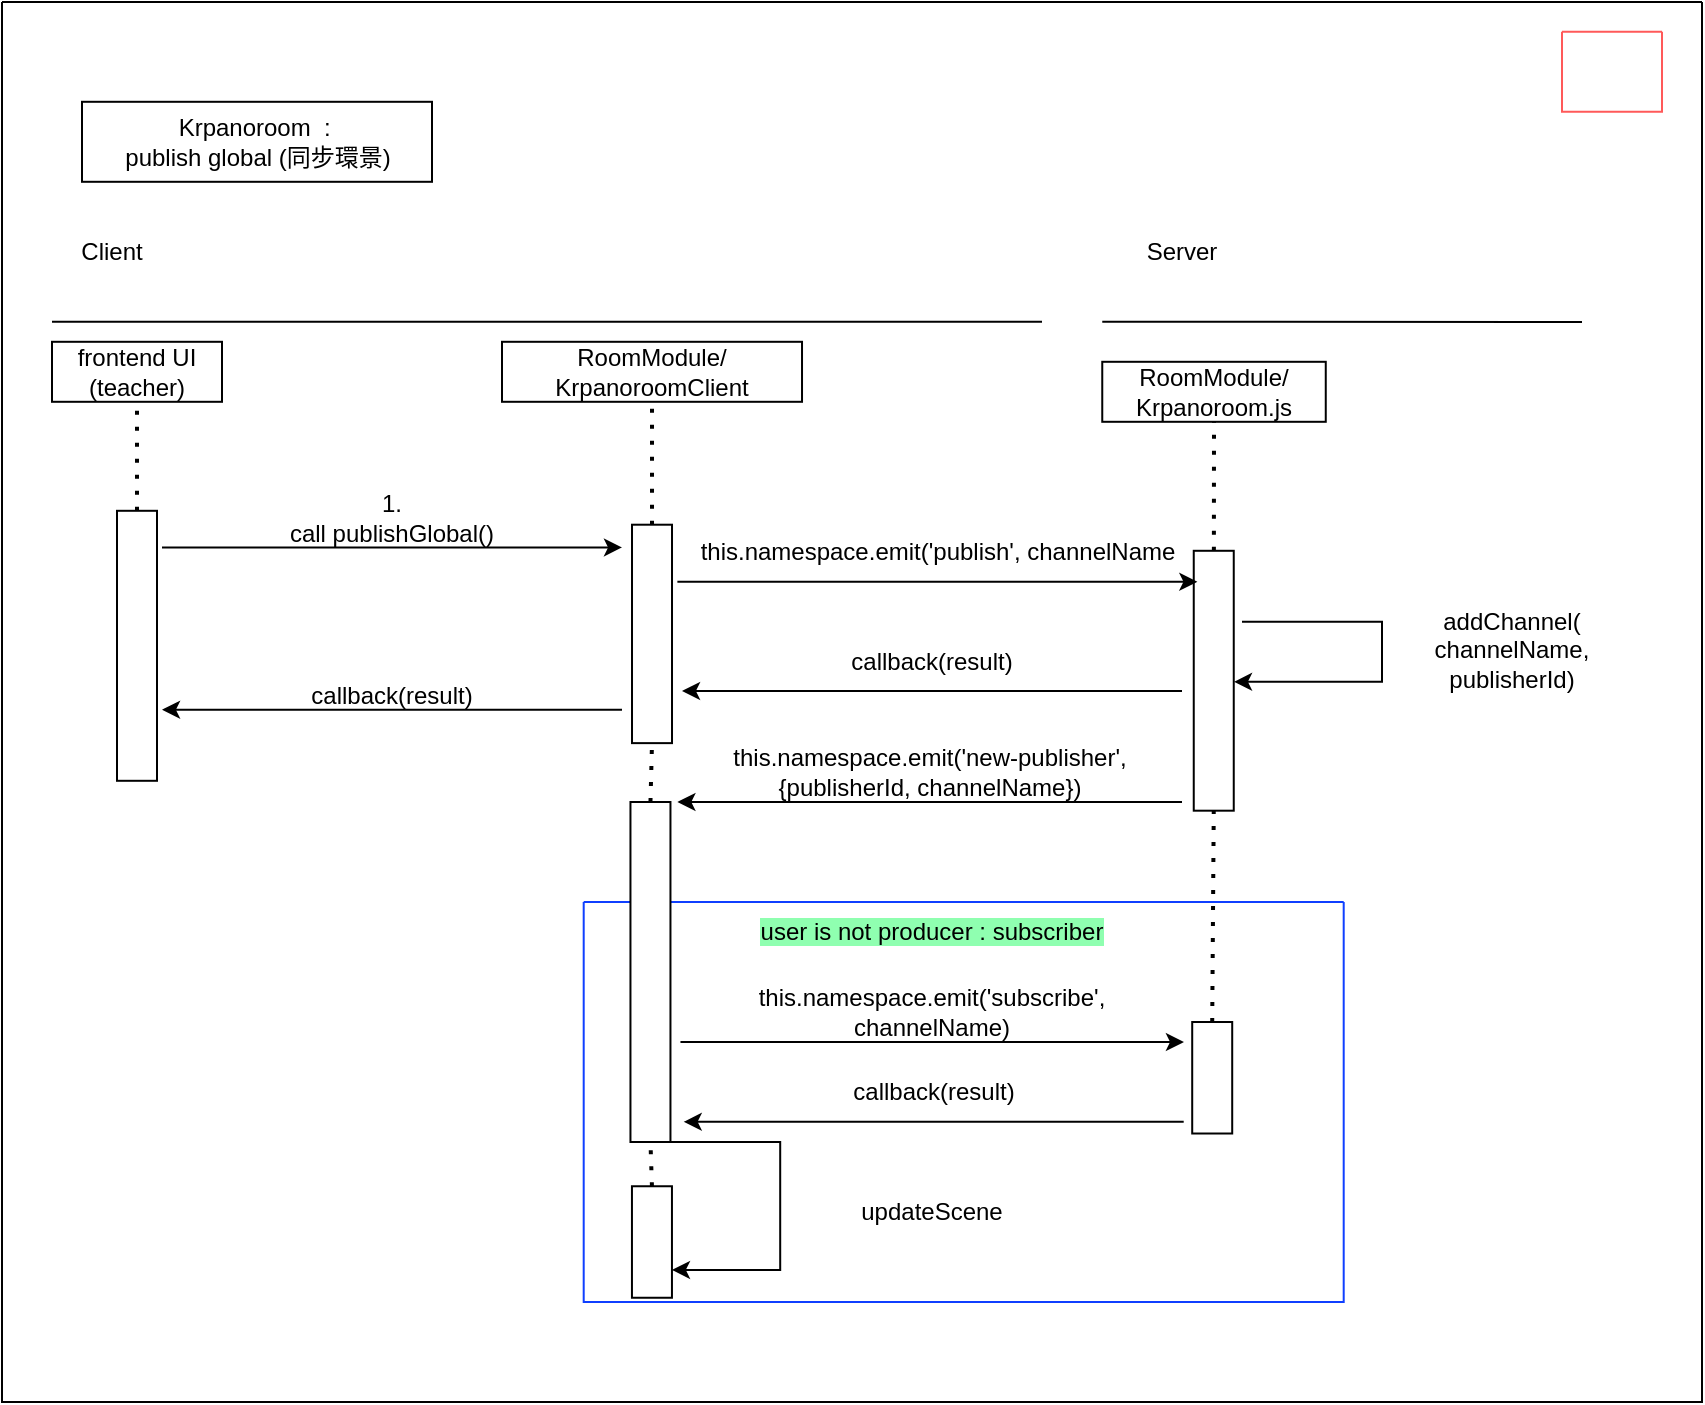 <mxfile version="20.8.23" type="github"><diagram id="Z87XCZslrCXwQrkr19RX" name="Page-1"><mxGraphModel dx="2261" dy="707" grid="1" gridSize="10" guides="1" tooltips="1" connect="1" arrows="1" fold="1" page="1" pageScale="1" pageWidth="827" pageHeight="1169" math="0" shadow="0"><root><mxCell id="0"/><mxCell id="1" parent="0"/><mxCell id="0DKkQV_DlRvVZHHdh2dW-18" value="" style="swimlane;startSize=0;fillColor=#FF5959;" parent="1" vertex="1"><mxGeometry x="-680" y="50" width="850" height="700" as="geometry"><mxRectangle x="-140" y="345" width="50" height="40" as="alternateBounds"/></mxGeometry></mxCell><mxCell id="S6yvC7qdEsfKQvKiLP5z-27" value="" style="rounded=0;whiteSpace=wrap;html=1;" parent="0DKkQV_DlRvVZHHdh2dW-18" vertex="1"><mxGeometry x="40" y="49.9" width="175" height="40" as="geometry"/></mxCell><mxCell id="S6yvC7qdEsfKQvKiLP5z-6" value="" style="endArrow=none;dashed=1;html=1;dashPattern=1 3;strokeWidth=2;rounded=0;entryX=0.5;entryY=1;entryDx=0;entryDy=0;startArrow=none;" parent="0DKkQV_DlRvVZHHdh2dW-18" source="QYz8oIN1GEiqAUlNkPk4-4" target="S6yvC7qdEsfKQvKiLP5z-3" edge="1"><mxGeometry width="50" height="50" relative="1" as="geometry"><mxPoint x="582.25" y="669.9" as="sourcePoint"/><mxPoint x="728.5" y="259.9" as="targetPoint"/></mxGeometry></mxCell><mxCell id="S6yvC7qdEsfKQvKiLP5z-9" value="" style="endArrow=none;html=1;rounded=0;" parent="0DKkQV_DlRvVZHHdh2dW-18" edge="1"><mxGeometry width="50" height="50" relative="1" as="geometry"><mxPoint x="25" y="159.9" as="sourcePoint"/><mxPoint x="520" y="159.9" as="targetPoint"/></mxGeometry></mxCell><mxCell id="S6yvC7qdEsfKQvKiLP5z-10" value="" style="endArrow=none;html=1;rounded=0;" parent="0DKkQV_DlRvVZHHdh2dW-18" edge="1"><mxGeometry width="50" height="50" relative="1" as="geometry"><mxPoint x="550.13" y="159.9" as="sourcePoint"/><mxPoint x="790" y="160" as="targetPoint"/></mxGeometry></mxCell><mxCell id="S6yvC7qdEsfKQvKiLP5z-11" value="Client" style="text;strokeColor=none;align=center;fillColor=none;html=1;verticalAlign=middle;whiteSpace=wrap;rounded=0;" parent="0DKkQV_DlRvVZHHdh2dW-18" vertex="1"><mxGeometry x="25" y="109.9" width="60" height="30" as="geometry"/></mxCell><mxCell id="S6yvC7qdEsfKQvKiLP5z-12" value="Server" style="text;strokeColor=none;align=center;fillColor=none;html=1;verticalAlign=middle;whiteSpace=wrap;rounded=0;" parent="0DKkQV_DlRvVZHHdh2dW-18" vertex="1"><mxGeometry x="560" y="109.9" width="60" height="30" as="geometry"/></mxCell><mxCell id="S6yvC7qdEsfKQvKiLP5z-26" value="Krpanoroom&amp;nbsp; :&amp;nbsp;&lt;br&gt;publish global (同步環景)" style="text;strokeColor=none;align=center;fillColor=none;html=1;verticalAlign=middle;whiteSpace=wrap;rounded=0;" parent="0DKkQV_DlRvVZHHdh2dW-18" vertex="1"><mxGeometry x="52.5" y="54.9" width="150" height="30" as="geometry"/></mxCell><mxCell id="S6yvC7qdEsfKQvKiLP5z-30" value="RoomModule/&lt;br&gt;KrpanoroomClient" style="rounded=0;whiteSpace=wrap;html=1;" parent="0DKkQV_DlRvVZHHdh2dW-18" vertex="1"><mxGeometry x="250.0" y="169.9" width="150.01" height="30" as="geometry"/></mxCell><mxCell id="S6yvC7qdEsfKQvKiLP5z-33" value="" style="rounded=0;whiteSpace=wrap;html=1;rotation=90;" parent="0DKkQV_DlRvVZHHdh2dW-18" vertex="1"><mxGeometry x="270.4" y="305.96" width="109.21" height="20" as="geometry"/></mxCell><mxCell id="S6yvC7qdEsfKQvKiLP5z-32" value="" style="endArrow=none;dashed=1;html=1;dashPattern=1 3;strokeWidth=2;rounded=0;entryX=0.5;entryY=1;entryDx=0;entryDy=0;startArrow=none;" parent="0DKkQV_DlRvVZHHdh2dW-18" source="S6yvC7qdEsfKQvKiLP5z-33" target="S6yvC7qdEsfKQvKiLP5z-30" edge="1"><mxGeometry width="50" height="50" relative="1" as="geometry"><mxPoint x="138.7" y="619.9" as="sourcePoint"/><mxPoint x="138.7" y="249.9" as="targetPoint"/></mxGeometry></mxCell><mxCell id="QYz8oIN1GEiqAUlNkPk4-4" value="" style="rounded=0;whiteSpace=wrap;html=1;rotation=90;spacing=4;" parent="0DKkQV_DlRvVZHHdh2dW-18" vertex="1"><mxGeometry x="540.9" y="329.37" width="129.95" height="20" as="geometry"/></mxCell><mxCell id="MCn9pfl6cx8tljpHCmL5-1" value="" style="endArrow=classic;html=1;rounded=0;entryX=1;entryY=1;entryDx=0;entryDy=0;exitX=0;exitY=1;exitDx=0;exitDy=0;" parent="0DKkQV_DlRvVZHHdh2dW-18" source="MCn9pfl6cx8tljpHCmL5-3" target="MCn9pfl6cx8tljpHCmL5-3" edge="1"><mxGeometry width="50" height="50" relative="1" as="geometry"><mxPoint x="31.04" y="266.74" as="sourcePoint"/><mxPoint x="470" y="310.9" as="targetPoint"/></mxGeometry></mxCell><mxCell id="MCn9pfl6cx8tljpHCmL5-3" value="1. &lt;br&gt;call publishGlobal()" style="text;strokeColor=none;align=center;fillColor=none;html=1;verticalAlign=middle;whiteSpace=wrap;rounded=0;" parent="0DKkQV_DlRvVZHHdh2dW-18" vertex="1"><mxGeometry x="80" y="242.72" width="230" height="30" as="geometry"/></mxCell><mxCell id="MCn9pfl6cx8tljpHCmL5-5" value="frontend UI&lt;br&gt;(teacher)" style="rounded=0;whiteSpace=wrap;html=1;" parent="0DKkQV_DlRvVZHHdh2dW-18" vertex="1"><mxGeometry x="25" y="169.9" width="85" height="30" as="geometry"/></mxCell><mxCell id="MCn9pfl6cx8tljpHCmL5-6" value="" style="rounded=0;whiteSpace=wrap;html=1;rotation=90;spacing=4;" parent="0DKkQV_DlRvVZHHdh2dW-18" vertex="1"><mxGeometry y="311.9" width="135" height="20" as="geometry"/></mxCell><mxCell id="MCn9pfl6cx8tljpHCmL5-7" value="" style="endArrow=none;dashed=1;html=1;dashPattern=1 3;strokeWidth=2;rounded=0;entryX=0.5;entryY=1;entryDx=0;entryDy=0;exitX=0;exitY=0.5;exitDx=0;exitDy=0;" parent="0DKkQV_DlRvVZHHdh2dW-18" source="MCn9pfl6cx8tljpHCmL5-6" target="MCn9pfl6cx8tljpHCmL5-5" edge="1"><mxGeometry width="50" height="50" relative="1" as="geometry"><mxPoint x="420" y="329.9" as="sourcePoint"/><mxPoint x="470" y="279.9" as="targetPoint"/></mxGeometry></mxCell><mxCell id="0DKkQV_DlRvVZHHdh2dW-1" value="" style="endArrow=classic;html=1;rounded=0;exitX=0;exitY=1;exitDx=0;exitDy=0;entryX=1;entryY=1;entryDx=0;entryDy=0;" parent="0DKkQV_DlRvVZHHdh2dW-18" source="0DKkQV_DlRvVZHHdh2dW-2" target="0DKkQV_DlRvVZHHdh2dW-2" edge="1"><mxGeometry width="50" height="50" relative="1" as="geometry"><mxPoint x="560" y="349.9" as="sourcePoint"/><mxPoint x="600" y="309.9" as="targetPoint"/></mxGeometry></mxCell><mxCell id="0DKkQV_DlRvVZHHdh2dW-2" value="this.namespace.emit('publish', channelName" style="text;strokeColor=none;align=center;fillColor=none;html=1;verticalAlign=middle;whiteSpace=wrap;rounded=0;" parent="0DKkQV_DlRvVZHHdh2dW-18" vertex="1"><mxGeometry x="337.69" y="259.9" width="260" height="30" as="geometry"/></mxCell><mxCell id="0DKkQV_DlRvVZHHdh2dW-3" value="" style="endArrow=classic;html=1;rounded=0;" parent="0DKkQV_DlRvVZHHdh2dW-18" edge="1"><mxGeometry width="50" height="50" relative="1" as="geometry"><mxPoint x="620" y="309.9" as="sourcePoint"/><mxPoint x="616" y="339.9" as="targetPoint"/><Array as="points"><mxPoint x="690" y="309.9"/><mxPoint x="690" y="339.9"/></Array></mxGeometry></mxCell><mxCell id="0DKkQV_DlRvVZHHdh2dW-4" value="addChannel(&lt;br&gt;channelName, &lt;br&gt;publisherId)" style="text;strokeColor=none;align=center;fillColor=none;html=1;verticalAlign=middle;whiteSpace=wrap;rounded=0;" parent="0DKkQV_DlRvVZHHdh2dW-18" vertex="1"><mxGeometry x="700" y="295.04" width="110" height="58.83" as="geometry"/></mxCell><mxCell id="0DKkQV_DlRvVZHHdh2dW-6" value="" style="endArrow=classic;html=1;rounded=0;exitX=1;exitY=1;exitDx=0;exitDy=0;entryX=0;entryY=1;entryDx=0;entryDy=0;" parent="0DKkQV_DlRvVZHHdh2dW-18" source="0DKkQV_DlRvVZHHdh2dW-7" target="0DKkQV_DlRvVZHHdh2dW-7" edge="1"><mxGeometry width="50" height="50" relative="1" as="geometry"><mxPoint x="550" y="349.9" as="sourcePoint"/><mxPoint x="600" y="299.9" as="targetPoint"/></mxGeometry></mxCell><mxCell id="0DKkQV_DlRvVZHHdh2dW-7" value="this.namespace.emit('new-publisher', {publisherId, channelName})" style="text;strokeColor=none;align=center;fillColor=none;html=1;verticalAlign=middle;whiteSpace=wrap;rounded=0;" parent="0DKkQV_DlRvVZHHdh2dW-18" vertex="1"><mxGeometry x="337.69" y="370" width="252.31" height="30" as="geometry"/></mxCell><mxCell id="0DKkQV_DlRvVZHHdh2dW-10" value="&lt;br&gt;callback(result)" style="text;strokeColor=none;align=center;fillColor=none;html=1;verticalAlign=middle;whiteSpace=wrap;rounded=0;" parent="0DKkQV_DlRvVZHHdh2dW-18" vertex="1"><mxGeometry x="80" y="323.87" width="230" height="30" as="geometry"/></mxCell><mxCell id="0DKkQV_DlRvVZHHdh2dW-11" value="" style="endArrow=classic;html=1;rounded=0;exitX=1;exitY=1;exitDx=0;exitDy=0;entryX=0;entryY=1;entryDx=0;entryDy=0;" parent="0DKkQV_DlRvVZHHdh2dW-18" source="0DKkQV_DlRvVZHHdh2dW-10" target="0DKkQV_DlRvVZHHdh2dW-10" edge="1"><mxGeometry width="50" height="50" relative="1" as="geometry"><mxPoint x="550" y="224.94" as="sourcePoint"/><mxPoint x="600" y="174.94" as="targetPoint"/></mxGeometry></mxCell><mxCell id="S6yvC7qdEsfKQvKiLP5z-3" value="RoomModule/&lt;br&gt;Krpanoroom.js" style="rounded=0;whiteSpace=wrap;html=1;" parent="0DKkQV_DlRvVZHHdh2dW-18" vertex="1"><mxGeometry x="550.13" y="179.9" width="111.75" height="30" as="geometry"/></mxCell><mxCell id="0DKkQV_DlRvVZHHdh2dW-24" value="callback(result)" style="text;strokeColor=none;align=center;fillColor=none;html=1;verticalAlign=middle;whiteSpace=wrap;rounded=0;" parent="0DKkQV_DlRvVZHHdh2dW-18" vertex="1"><mxGeometry x="340" y="314.5" width="250" height="30" as="geometry"/></mxCell><mxCell id="0DKkQV_DlRvVZHHdh2dW-25" value="" style="endArrow=classic;html=1;rounded=0;exitX=1;exitY=1;exitDx=0;exitDy=0;entryX=0;entryY=1;entryDx=0;entryDy=0;" parent="0DKkQV_DlRvVZHHdh2dW-18" source="0DKkQV_DlRvVZHHdh2dW-24" target="0DKkQV_DlRvVZHHdh2dW-24" edge="1"><mxGeometry width="50" height="50" relative="1" as="geometry"><mxPoint x="548.25" y="274.5" as="sourcePoint"/><mxPoint x="598.25" y="224.5" as="targetPoint"/></mxGeometry></mxCell><mxCell id="0DKkQV_DlRvVZHHdh2dW-30" value="" style="endArrow=none;dashed=1;html=1;dashPattern=1 3;strokeWidth=2;rounded=0;entryX=1;entryY=0.5;entryDx=0;entryDy=0;exitX=0;exitY=0.5;exitDx=0;exitDy=0;" parent="0DKkQV_DlRvVZHHdh2dW-18" source="0DKkQV_DlRvVZHHdh2dW-16" target="QYz8oIN1GEiqAUlNkPk4-4" edge="1"><mxGeometry width="50" height="50" relative="1" as="geometry"><mxPoint x="550" y="400" as="sourcePoint"/><mxPoint x="600" y="350" as="targetPoint"/></mxGeometry></mxCell><mxCell id="0DKkQV_DlRvVZHHdh2dW-31" value="" style="endArrow=none;dashed=1;html=1;dashPattern=1 3;strokeWidth=2;rounded=0;entryX=1;entryY=0.5;entryDx=0;entryDy=0;exitX=0.5;exitY=0;exitDx=0;exitDy=0;" parent="0DKkQV_DlRvVZHHdh2dW-18" source="0DKkQV_DlRvVZHHdh2dW-26" target="S6yvC7qdEsfKQvKiLP5z-33" edge="1"><mxGeometry width="50" height="50" relative="1" as="geometry"><mxPoint x="550" y="400" as="sourcePoint"/><mxPoint x="600" y="350" as="targetPoint"/></mxGeometry></mxCell><mxCell id="0DKkQV_DlRvVZHHdh2dW-13" value="" style="swimlane;startSize=0;fillColor=#8FFFB0;strokeColor=#0F3FFF;" parent="0DKkQV_DlRvVZHHdh2dW-18" vertex="1"><mxGeometry x="290.85" y="450" width="380" height="200" as="geometry"><mxRectangle x="291.75" y="380.09" width="50" height="40" as="alternateBounds"/></mxGeometry></mxCell><mxCell id="0DKkQV_DlRvVZHHdh2dW-14" value="&lt;span style=&quot;background-color: rgb(143, 255, 176);&quot;&gt;user is not producer : subscriber&lt;/span&gt;" style="text;strokeColor=none;align=center;fillColor=none;html=1;verticalAlign=middle;whiteSpace=wrap;rounded=0;" parent="0DKkQV_DlRvVZHHdh2dW-13" vertex="1"><mxGeometry x="54.26" width="239.99" height="30" as="geometry"/></mxCell><mxCell id="0DKkQV_DlRvVZHHdh2dW-16" value="" style="rounded=0;whiteSpace=wrap;html=1;rotation=90;spacing=4;" parent="0DKkQV_DlRvVZHHdh2dW-13" vertex="1"><mxGeometry x="286.38" y="77.88" width="55.75" height="20" as="geometry"/></mxCell><mxCell id="0DKkQV_DlRvVZHHdh2dW-17" value="this.namespace.emit('subscribe', channelName)" style="text;strokeColor=none;align=center;fillColor=none;html=1;verticalAlign=middle;whiteSpace=wrap;rounded=0;" parent="0DKkQV_DlRvVZHHdh2dW-13" vertex="1"><mxGeometry x="48.38" y="40" width="251.75" height="30" as="geometry"/></mxCell><mxCell id="0DKkQV_DlRvVZHHdh2dW-19" value="" style="endArrow=classic;html=1;rounded=0;exitX=0;exitY=1;exitDx=0;exitDy=0;entryX=1;entryY=1;entryDx=0;entryDy=0;" parent="0DKkQV_DlRvVZHHdh2dW-13" source="0DKkQV_DlRvVZHHdh2dW-17" target="0DKkQV_DlRvVZHHdh2dW-17" edge="1"><mxGeometry width="50" height="50" relative="1" as="geometry"><mxPoint x="258.25" y="39.91" as="sourcePoint"/><mxPoint x="308.25" y="-10.09" as="targetPoint"/></mxGeometry></mxCell><mxCell id="0DKkQV_DlRvVZHHdh2dW-22" value="callback(result)" style="text;strokeColor=none;align=center;fillColor=none;html=1;verticalAlign=middle;whiteSpace=wrap;rounded=0;" parent="0DKkQV_DlRvVZHHdh2dW-13" vertex="1"><mxGeometry x="50" y="79.91" width="250" height="30" as="geometry"/></mxCell><mxCell id="0DKkQV_DlRvVZHHdh2dW-23" value="" style="endArrow=classic;html=1;rounded=0;exitX=1;exitY=1;exitDx=0;exitDy=0;entryX=0;entryY=1;entryDx=0;entryDy=0;" parent="0DKkQV_DlRvVZHHdh2dW-13" source="0DKkQV_DlRvVZHHdh2dW-22" target="0DKkQV_DlRvVZHHdh2dW-22" edge="1"><mxGeometry width="50" height="50" relative="1" as="geometry"><mxPoint x="258.25" y="39.91" as="sourcePoint"/><mxPoint x="308.25" y="-10.09" as="targetPoint"/></mxGeometry></mxCell><mxCell id="0DKkQV_DlRvVZHHdh2dW-26" value="" style="rounded=0;whiteSpace=wrap;html=1;" parent="0DKkQV_DlRvVZHHdh2dW-13" vertex="1"><mxGeometry x="23.38" y="-50" width="20" height="170" as="geometry"/></mxCell><mxCell id="0DKkQV_DlRvVZHHdh2dW-27" value="" style="rounded=0;whiteSpace=wrap;html=1;rotation=90;spacing=4;" parent="0DKkQV_DlRvVZHHdh2dW-13" vertex="1"><mxGeometry x="6.25" y="160" width="55.75" height="20" as="geometry"/></mxCell><mxCell id="0DKkQV_DlRvVZHHdh2dW-28" value="" style="endArrow=classic;html=1;rounded=0;exitX=1;exitY=1;exitDx=0;exitDy=0;entryX=0.75;entryY=0;entryDx=0;entryDy=0;" parent="0DKkQV_DlRvVZHHdh2dW-13" source="0DKkQV_DlRvVZHHdh2dW-26" target="0DKkQV_DlRvVZHHdh2dW-27" edge="1"><mxGeometry width="50" height="50" relative="1" as="geometry"><mxPoint x="258.25" y="-10" as="sourcePoint"/><mxPoint x="308.25" y="-60" as="targetPoint"/><Array as="points"><mxPoint x="98.25" y="120"/><mxPoint x="98.25" y="184"/></Array></mxGeometry></mxCell><mxCell id="0DKkQV_DlRvVZHHdh2dW-29" value="updateScene" style="text;strokeColor=none;align=center;fillColor=none;html=1;verticalAlign=middle;whiteSpace=wrap;rounded=0;" parent="0DKkQV_DlRvVZHHdh2dW-13" vertex="1"><mxGeometry x="124.2" y="140" width="100.11" height="30" as="geometry"/></mxCell><mxCell id="0DKkQV_DlRvVZHHdh2dW-32" value="" style="endArrow=none;dashed=1;html=1;dashPattern=1 3;strokeWidth=2;rounded=0;entryX=0.5;entryY=1;entryDx=0;entryDy=0;exitX=0;exitY=0.5;exitDx=0;exitDy=0;" parent="0DKkQV_DlRvVZHHdh2dW-13" source="0DKkQV_DlRvVZHHdh2dW-27" target="0DKkQV_DlRvVZHHdh2dW-26" edge="1"><mxGeometry width="50" height="50" relative="1" as="geometry"><mxPoint x="258.25" y="-10" as="sourcePoint"/><mxPoint x="308.25" y="-60" as="targetPoint"/></mxGeometry></mxCell><mxCell id="0DKkQV_DlRvVZHHdh2dW-100" value="" style="swimlane;startSize=0;labelBackgroundColor=#F9FF42;rounded=0;shadow=0;glass=0;fillColor=#fad9d5;strokeColor=#FF5959;fillStyle=auto;" parent="0DKkQV_DlRvVZHHdh2dW-18" vertex="1" collapsed="1"><mxGeometry x="780" y="14.9" width="50" height="40" as="geometry"><mxRectangle x="-740" y="120" width="520" height="490" as="alternateBounds"/></mxGeometry></mxCell><mxCell id="0DKkQV_DlRvVZHHdh2dW-88" value="" style="swimlane;startSize=0;labelBackgroundColor=#F9FF42;fontColor=#000000;fillColor=#8FFFB0;strokeColor=#0F3FFF;" parent="0DKkQV_DlRvVZHHdh2dW-100" vertex="1"><mxGeometry x="82.12" y="290" width="306.56" height="170" as="geometry"/></mxCell><mxCell id="0DKkQV_DlRvVZHHdh2dW-89" value="&lt;span style=&quot;background-color: rgb(143, 255, 176);&quot;&gt;user is subscriber&lt;/span&gt;" style="text;strokeColor=none;align=center;fillColor=none;html=1;verticalAlign=middle;whiteSpace=wrap;rounded=0;" parent="0DKkQV_DlRvVZHHdh2dW-88" vertex="1"><mxGeometry x="58.26" y="10" width="239.99" height="30" as="geometry"/></mxCell><mxCell id="0DKkQV_DlRvVZHHdh2dW-87" value="" style="whiteSpace=wrap;html=1;labelBackgroundColor=#F9FF42;fontColor=#000000;" parent="0DKkQV_DlRvVZHHdh2dW-88" vertex="1"><mxGeometry x="21" y="57.5" width="22" height="35" as="geometry"/></mxCell><mxCell id="0DKkQV_DlRvVZHHdh2dW-92" value="3.&lt;br&gt;this.namespace.emit('consume',&lt;br style=&quot;border-color: var(--border-color);&quot;&gt;&amp;nbsp;{channelName, data})" style="text;strokeColor=none;align=center;fillColor=none;html=1;verticalAlign=middle;whiteSpace=wrap;rounded=0;fontColor=#000000;" parent="0DKkQV_DlRvVZHHdh2dW-88" vertex="1"><mxGeometry x="49.95" y="30" width="256.62" height="40" as="geometry"/></mxCell><mxCell id="0DKkQV_DlRvVZHHdh2dW-90" value="" style="endArrow=classic;html=1;rounded=0;fontColor=#000000;exitX=1;exitY=1;exitDx=0;exitDy=0;entryX=0;entryY=1;entryDx=0;entryDy=0;" parent="0DKkQV_DlRvVZHHdh2dW-88" source="0DKkQV_DlRvVZHHdh2dW-92" target="0DKkQV_DlRvVZHHdh2dW-92" edge="1"><mxGeometry width="50" height="50" relative="1" as="geometry"><mxPoint x="228.25" y="-50" as="sourcePoint"/><mxPoint x="68.25" y="75" as="targetPoint"/></mxGeometry></mxCell><mxCell id="0DKkQV_DlRvVZHHdh2dW-93" value="" style="rounded=0;whiteSpace=wrap;html=1;rotation=90;spacing=4;" parent="0DKkQV_DlRvVZHHdh2dW-88" vertex="1"><mxGeometry x="2.51" y="120" width="55.75" height="20" as="geometry"/></mxCell><mxCell id="0DKkQV_DlRvVZHHdh2dW-94" value="" style="endArrow=classic;html=1;rounded=0;exitX=1;exitY=1;exitDx=0;exitDy=0;entryX=0.75;entryY=0;entryDx=0;entryDy=0;" parent="0DKkQV_DlRvVZHHdh2dW-88" target="0DKkQV_DlRvVZHHdh2dW-93" edge="1"><mxGeometry width="50" height="50" relative="1" as="geometry"><mxPoint x="49" y="80" as="sourcePoint"/><mxPoint x="314.25" y="-100" as="targetPoint"/><Array as="points"><mxPoint x="104.25" y="80"/><mxPoint x="104.25" y="144"/></Array></mxGeometry></mxCell><mxCell id="0DKkQV_DlRvVZHHdh2dW-95" value="updateScene" style="text;strokeColor=none;align=center;fillColor=none;html=1;verticalAlign=middle;whiteSpace=wrap;rounded=0;" parent="0DKkQV_DlRvVZHHdh2dW-88" vertex="1"><mxGeometry x="130.2" y="100" width="100.11" height="30" as="geometry"/></mxCell><mxCell id="0DKkQV_DlRvVZHHdh2dW-98" value="" style="endArrow=none;dashed=1;html=1;dashPattern=1 3;strokeWidth=2;rounded=0;fontColor=#000000;entryX=0.5;entryY=1;entryDx=0;entryDy=0;" parent="0DKkQV_DlRvVZHHdh2dW-88" target="0DKkQV_DlRvVZHHdh2dW-87" edge="1"><mxGeometry width="50" height="50" relative="1" as="geometry"><mxPoint x="34.25" y="110" as="sourcePoint"/><mxPoint x="278.25" y="-210" as="targetPoint"/></mxGeometry></mxCell><mxCell id="0DKkQV_DlRvVZHHdh2dW-35" value="" style="swimlane;startSize=0;fillColor=#F9FF42;strokeColor=#FF5959;" parent="0DKkQV_DlRvVZHHdh2dW-100" vertex="1"><mxGeometry x="82.12" y="180" width="287.88" height="100" as="geometry"/></mxCell><mxCell id="0DKkQV_DlRvVZHHdh2dW-83" value="&lt;span style=&quot;background-color: rgb(255, 89, 89);&quot;&gt;user is publisher&lt;/span&gt;" style="text;strokeColor=none;align=center;fillColor=none;html=1;verticalAlign=middle;whiteSpace=wrap;rounded=0;" parent="0DKkQV_DlRvVZHHdh2dW-35" vertex="1"><mxGeometry x="58.26" y="10" width="239.99" height="30" as="geometry"/></mxCell><mxCell id="0DKkQV_DlRvVZHHdh2dW-84" value="&lt;font color=&quot;#000000&quot;&gt;1&lt;br&gt;this.namespace.emit('produce',&lt;br&gt;&amp;nbsp;{channelName, data})&lt;/font&gt;" style="text;strokeColor=none;align=center;fillColor=none;html=1;verticalAlign=middle;whiteSpace=wrap;rounded=0;fontColor=#008F26;" parent="0DKkQV_DlRvVZHHdh2dW-35" vertex="1"><mxGeometry x="48.25" y="40" width="261.75" height="40" as="geometry"/></mxCell><mxCell id="0DKkQV_DlRvVZHHdh2dW-33" value="" style="rounded=0;whiteSpace=wrap;html=1;rotation=90;spacing=4;" parent="0DKkQV_DlRvVZHHdh2dW-35" vertex="1"><mxGeometry x="-4.43" y="40.0" width="72.87" height="20" as="geometry"/></mxCell><mxCell id="0DKkQV_DlRvVZHHdh2dW-97" value="" style="endArrow=none;dashed=1;html=1;dashPattern=1 3;strokeWidth=2;rounded=0;fontColor=#000000;entryX=1;entryY=0.5;entryDx=0;entryDy=0;exitX=0.5;exitY=0;exitDx=0;exitDy=0;" parent="0DKkQV_DlRvVZHHdh2dW-100" source="0DKkQV_DlRvVZHHdh2dW-87" target="0DKkQV_DlRvVZHHdh2dW-33" edge="1"><mxGeometry width="50" height="50" relative="1" as="geometry"><mxPoint x="291.27" y="90.0" as="sourcePoint"/><mxPoint x="341.27" y="40.0" as="targetPoint"/></mxGeometry></mxCell><mxCell id="0DKkQV_DlRvVZHHdh2dW-101" value="&lt;span style=&quot;background-color: rgb(255, 89, 89);&quot;&gt;When publisher produce&lt;/span&gt;" style="text;strokeColor=none;align=center;fillColor=none;html=1;verticalAlign=middle;whiteSpace=wrap;rounded=0;fontColor=#000000;" parent="0DKkQV_DlRvVZHHdh2dW-100" vertex="1"><mxGeometry x="170" width="180" height="30" as="geometry"/></mxCell><mxCell id="0DKkQV_DlRvVZHHdh2dW-85" value="" style="endArrow=classic;html=1;rounded=0;fontColor=#000000;exitX=0;exitY=1;exitDx=0;exitDy=0;entryX=0.074;entryY=1.144;entryDx=0;entryDy=0;entryPerimeter=0;" parent="0DKkQV_DlRvVZHHdh2dW-100" source="0DKkQV_DlRvVZHHdh2dW-84" target="0DKkQV_DlRvVZHHdh2dW-86" edge="1"><mxGeometry width="50" height="50" relative="1" as="geometry"><mxPoint x="310.37" y="140" as="sourcePoint"/><mxPoint x="380.37" y="260" as="targetPoint"/></mxGeometry></mxCell><mxCell id="0DKkQV_DlRvVZHHdh2dW-108" value="RoomModule/&lt;br&gt;KrpanoroomClient" style="rounded=0;whiteSpace=wrap;html=1;" parent="0DKkQV_DlRvVZHHdh2dW-100" vertex="1"><mxGeometry x="40.0" y="109.9" width="150.01" height="30" as="geometry"/></mxCell><mxCell id="0DKkQV_DlRvVZHHdh2dW-110" value="RoomModule/&lt;br&gt;Krpanoroom.js" style="rounded=0;whiteSpace=wrap;html=1;" parent="0DKkQV_DlRvVZHHdh2dW-100" vertex="1"><mxGeometry x="340" y="109.9" width="111.75" height="30" as="geometry"/></mxCell><mxCell id="0DKkQV_DlRvVZHHdh2dW-105" value="" style="endArrow=none;html=1;rounded=0;" parent="0DKkQV_DlRvVZHHdh2dW-100" edge="1"><mxGeometry width="50" height="50" relative="1" as="geometry"><mxPoint x="340" y="99.9" as="sourcePoint"/><mxPoint x="460" y="100" as="targetPoint"/></mxGeometry></mxCell><mxCell id="0DKkQV_DlRvVZHHdh2dW-107" value="Server" style="text;strokeColor=none;align=center;fillColor=none;html=1;verticalAlign=middle;whiteSpace=wrap;rounded=0;" parent="0DKkQV_DlRvVZHHdh2dW-100" vertex="1"><mxGeometry x="340" y="60.0" width="60" height="30" as="geometry"/></mxCell><mxCell id="0DKkQV_DlRvVZHHdh2dW-104" value="" style="endArrow=none;html=1;rounded=0;" parent="0DKkQV_DlRvVZHHdh2dW-100" edge="1"><mxGeometry width="50" height="50" relative="1" as="geometry"><mxPoint x="30" y="99.9" as="sourcePoint"/><mxPoint x="225" y="100" as="targetPoint"/></mxGeometry></mxCell><mxCell id="0DKkQV_DlRvVZHHdh2dW-106" value="Client" style="text;strokeColor=none;align=center;fillColor=none;html=1;verticalAlign=middle;whiteSpace=wrap;rounded=0;" parent="0DKkQV_DlRvVZHHdh2dW-100" vertex="1"><mxGeometry x="40" y="60" width="60" height="30" as="geometry"/></mxCell><mxCell id="0DKkQV_DlRvVZHHdh2dW-111" value="" style="endArrow=none;dashed=1;html=1;dashPattern=1 3;strokeWidth=2;rounded=0;fontColor=#000000;entryX=0.5;entryY=1;entryDx=0;entryDy=0;exitX=0;exitY=0.5;exitDx=0;exitDy=0;" parent="0DKkQV_DlRvVZHHdh2dW-100" source="0DKkQV_DlRvVZHHdh2dW-33" target="0DKkQV_DlRvVZHHdh2dW-108" edge="1"><mxGeometry width="50" height="50" relative="1" as="geometry"><mxPoint x="300" y="250" as="sourcePoint"/><mxPoint x="350" y="200" as="targetPoint"/></mxGeometry></mxCell><mxCell id="0DKkQV_DlRvVZHHdh2dW-113" value="2.&lt;br&gt;get subscribers&amp;nbsp;&lt;br&gt;and deliver data" style="text;strokeColor=none;align=center;fillColor=none;html=1;verticalAlign=middle;whiteSpace=wrap;rounded=0;" parent="0DKkQV_DlRvVZHHdh2dW-100" vertex="1"><mxGeometry x="410.0" y="290" width="100.11" height="30" as="geometry"/></mxCell><mxCell id="0DKkQV_DlRvVZHHdh2dW-114" value="" style="endArrow=none;dashed=1;html=1;dashPattern=1 3;strokeWidth=2;rounded=0;fontColor=#000000;entryX=0.5;entryY=1;entryDx=0;entryDy=0;" parent="0DKkQV_DlRvVZHHdh2dW-100" target="0DKkQV_DlRvVZHHdh2dW-110" edge="1"><mxGeometry width="50" height="50" relative="1" as="geometry"><mxPoint x="396" y="250" as="sourcePoint"/><mxPoint x="350" y="170" as="targetPoint"/></mxGeometry></mxCell><mxCell id="0DKkQV_DlRvVZHHdh2dW-86" value="" style="rounded=0;whiteSpace=wrap;html=1;rotation=90;spacing=4;" parent="0DKkQV_DlRvVZHHdh2dW-100" vertex="1"><mxGeometry x="337.38" y="300" width="117" height="20" as="geometry"/></mxCell><mxCell id="0DKkQV_DlRvVZHHdh2dW-112" value="" style="endArrow=classic;html=1;rounded=0;fontColor=#000000;exitX=0.09;exitY=0.013;exitDx=0;exitDy=0;exitPerimeter=0;entryX=0.91;entryY=-0.037;entryDx=0;entryDy=0;entryPerimeter=0;" parent="0DKkQV_DlRvVZHHdh2dW-100" source="0DKkQV_DlRvVZHHdh2dW-86" target="0DKkQV_DlRvVZHHdh2dW-86" edge="1"><mxGeometry width="50" height="50" relative="1" as="geometry"><mxPoint x="300" y="250" as="sourcePoint"/><mxPoint x="350" y="200" as="targetPoint"/><Array as="points"><mxPoint x="520" y="262"/><mxPoint x="520" y="358"/></Array></mxGeometry></mxCell></root></mxGraphModel></diagram></mxfile>